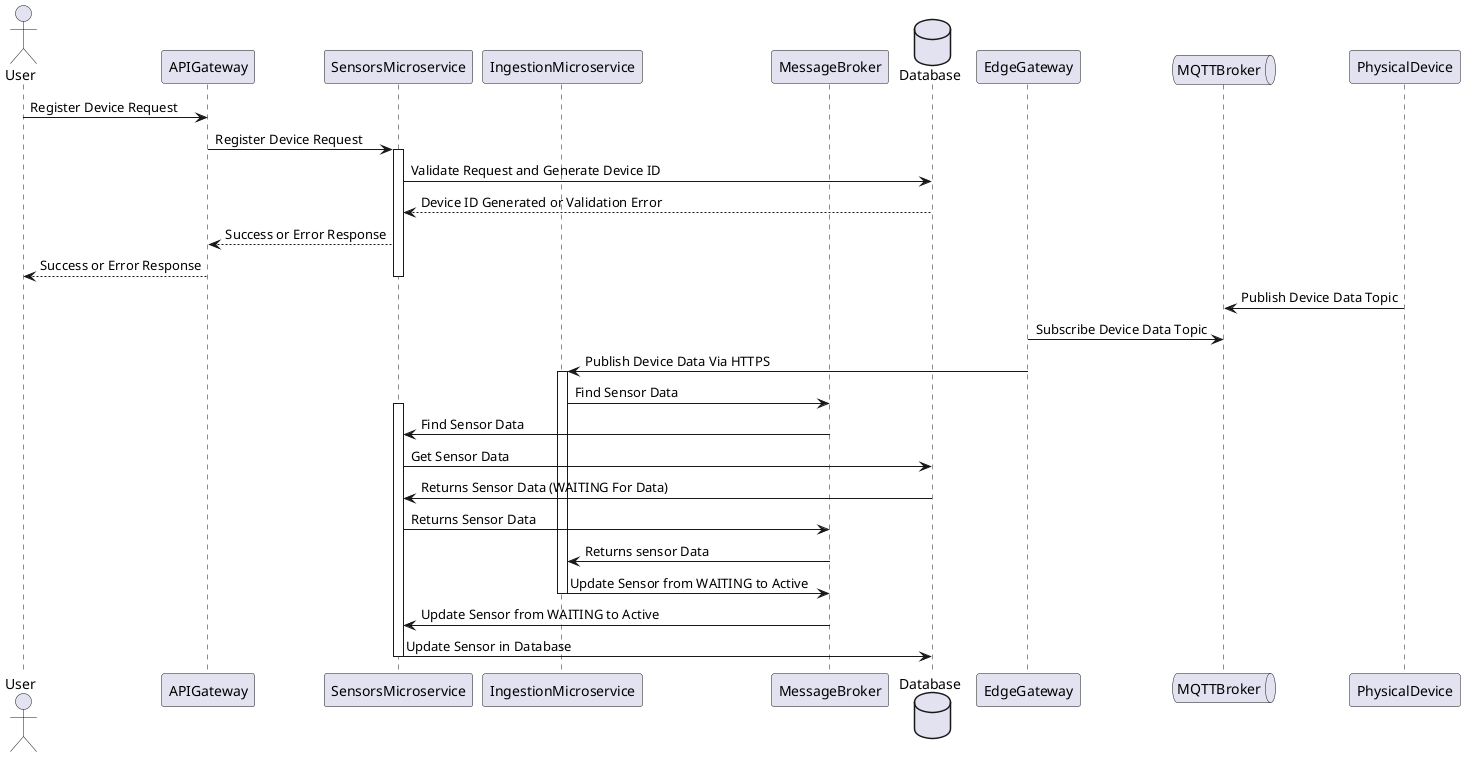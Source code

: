 @startuml
actor User as ApplicationUser
participant APIGateway
participant SensorsMicroservice
participant IngestionMicroservice
participant MessageBroker
database Database
participant EdgeGateway
queue MQTTBroker
participant PhysicalDevice

ApplicationUser -> APIGateway: Register Device Request
APIGateway -> SensorsMicroservice: Register Device Request
activate SensorsMicroservice
SensorsMicroservice -> Database: Validate Request and Generate Device ID
Database --> SensorsMicroservice: Device ID Generated or Validation Error
SensorsMicroservice --> APIGateway: Success or Error Response
APIGateway --> ApplicationUser: Success or Error Response
deactivate SensorsMicroservice
 
PhysicalDevice -> MQTTBroker: Publish Device Data Topic
EdgeGateway -> MQTTBroker: Subscribe Device Data Topic
EdgeGateway -> IngestionMicroservice: Publish Device Data Via HTTPS
activate IngestionMicroservice
IngestionMicroservice -> MessageBroker: Find Sensor Data
activate SensorsMicroservice
MessageBroker -> SensorsMicroservice: Find Sensor Data
SensorsMicroservice -> Database: Get Sensor Data
Database -> SensorsMicroservice: Returns Sensor Data (WAITING For Data)
SensorsMicroservice -> MessageBroker:  Returns Sensor Data
MessageBroker -> IngestionMicroservice:  Returns sensor Data
IngestionMicroservice -> MessageBroker: Update Sensor from WAITING to Active
deactivate IngestionMicroservice
MessageBroker -> SensorsMicroservice: Update Sensor from WAITING to Active
SensorsMicroservice -> Database: Update Sensor in Database
deactivate SensorsMicroservice
@enduml
